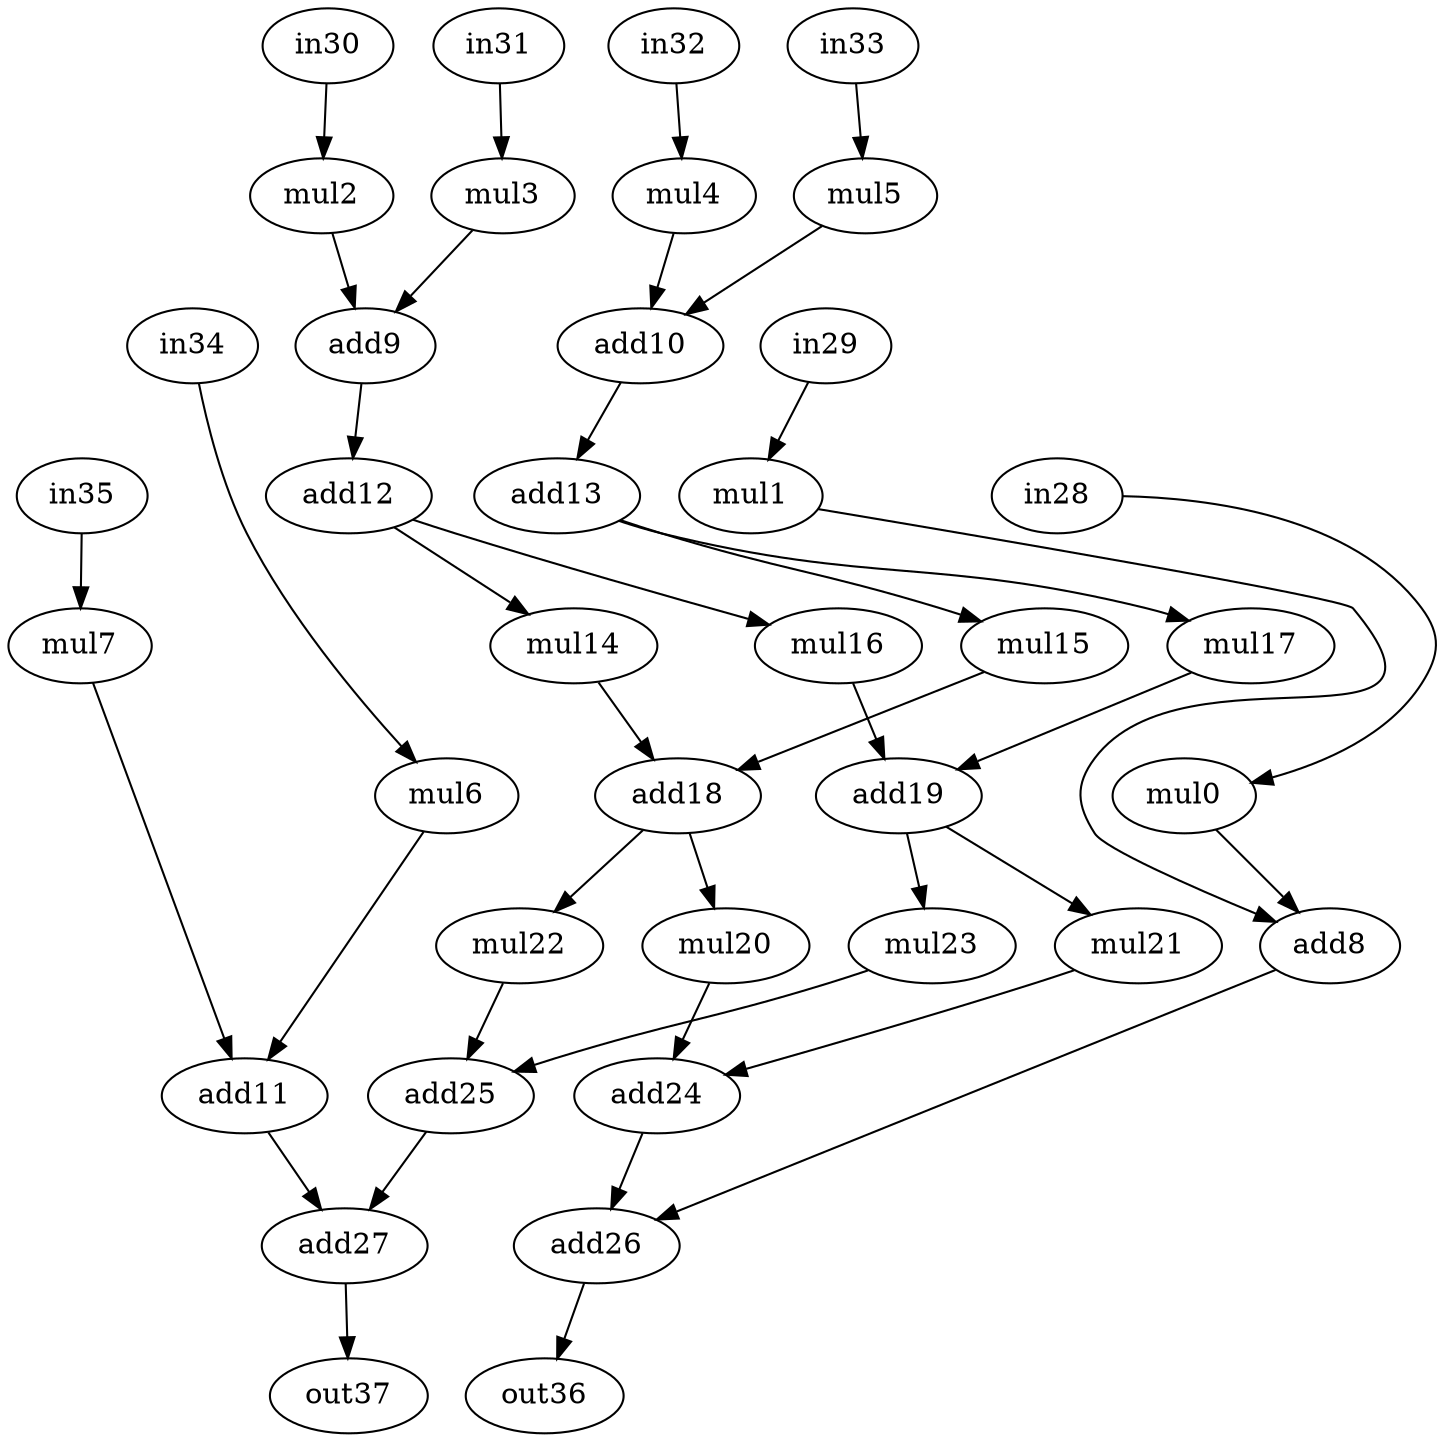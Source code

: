 digraph "arf" {
0 [label=mul0, op=muli, value=2];
1 [label=mul1, op=muli, value=2];
2 [label=mul2, op=muli, value=2];
3 [label=mul3, op=muli, value=2];
4 [label=mul4, op=muli, value=2];
5 [label=mul5, op=muli, value=2];
6 [label=mul6, op=muli, value=2];
7 [label=mul7, op=muli, value=2];
8 [label=add8, op=add];
9 [label=add9, op=add];
10 [label=add10, op=add];
11 [label=add11, op=add];
12 [label=add12, op=addi, value=2];
13 [label=add13, op=addi, value=2];
14 [label=mul14, op=muli, value=2];
15 [label=mul15, op=muli, value=2];
16 [label=mul16, op=muli, value=2];
17 [label=mul17, op=muli, value=2];
18 [label=add18, op=add];
19 [label=add19, op=add];
20 [label=mul20, op=muli, value=2];
21 [label=mul21, op=muli, value=2];
22 [label=mul22, op=muli, value=2];
23 [label=mul23, op=muli, value=2];
24 [label=add24, op=add];
25 [label=add25, op=add];
26 [label=add26, op=add];
27 [label=add27, op=add];
28 [label=in28, op=in];
29 [label=in29, op=in];
30 [label=in30, op=in];
31 [label=in31, op=in];
32 [label=in32, op=in];
33 [label=in33, op=in];
34 [label=in34, op=in];
35 [label=in35, op=in];
36 [label=out36, op=out];
37 [label=out37, op=out];
0 -> 8  [port=0, weight=0];
1 -> 8  [port=1, weight=0];
2 -> 9  [port=0, weight=0];
3 -> 9  [port=1, weight=0];
4 -> 10  [port=0, weight=0];
5 -> 10  [port=1, weight=0];
6 -> 11  [port=0, weight=0];
7 -> 11  [port=1, weight=0];
8 -> 26  [port=0, weight=0];
9 -> 12  [port=0, weight=0];
10 -> 13  [port=0, weight=0];
11 -> 27  [port=0, weight=0];
12 -> 14  [port=0, weight=0];
12 -> 16  [port=0, weight=0];
13 -> 15  [port=0, weight=0];
13 -> 17  [port=0, weight=0];
14 -> 18  [port=0, weight=0];
15 -> 18  [port=1, weight=0];
16 -> 19  [port=0, weight=0];
17 -> 19  [port=1, weight=0];
18 -> 20  [port=0, weight=0];
18 -> 22  [port=0, weight=0];
19 -> 21  [port=0, weight=0];
19 -> 23  [port=0, weight=0];
20 -> 24  [port=0, weight=0];
21 -> 24  [port=1, weight=0];
22 -> 25  [port=0, weight=0];
23 -> 25  [port=1, weight=0];
24 -> 26  [port=1, weight=0];
25 -> 27  [port=1, weight=0];
26 -> 36  [port=0, weight=0];
27 -> 37  [port=0, weight=0];
28 -> 0  [port=0, weight=0];
29 -> 1  [port=0, weight=0];
30 -> 2  [port=0, weight=0];
31 -> 3  [port=0, weight=0];
32 -> 4  [port=0, weight=0];
33 -> 5  [port=0, weight=0];
34 -> 6  [port=0, weight=0];
35 -> 7  [port=0, weight=0];
}
